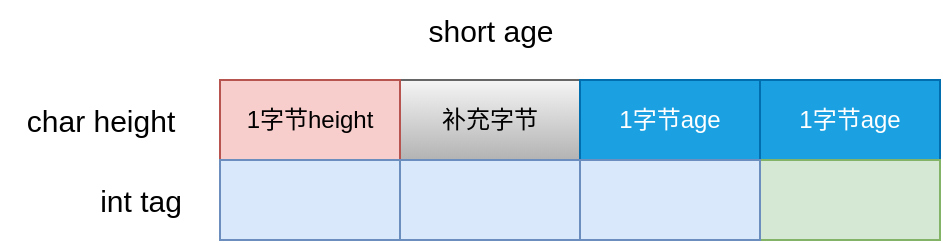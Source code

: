 <mxfile version="20.6.2" type="device"><diagram id="fQQrM9GF_hVe6xiLQuac" name="第 1 页"><mxGraphModel dx="852" dy="515" grid="1" gridSize="10" guides="1" tooltips="1" connect="1" arrows="1" fold="1" page="1" pageScale="1" pageWidth="1390" pageHeight="980" math="0" shadow="0"><root><mxCell id="0"/><mxCell id="1" parent="0"/><mxCell id="iv6mkdibPY6V859ScX2v-1" value="&lt;span style=&quot;color: rgb(0, 0, 0);&quot;&gt;补充字节&lt;/span&gt;" style="rounded=0;whiteSpace=wrap;html=1;fillColor=#f5f5f5;strokeColor=#666666;gradientColor=#b3b3b3;" vertex="1" parent="1"><mxGeometry x="290" y="170" width="90" height="40" as="geometry"/></mxCell><mxCell id="iv6mkdibPY6V859ScX2v-2" value="1字节height" style="rounded=0;whiteSpace=wrap;html=1;fillColor=#f8cecc;strokeColor=#b85450;" vertex="1" parent="1"><mxGeometry x="200" y="170" width="90" height="40" as="geometry"/></mxCell><mxCell id="iv6mkdibPY6V859ScX2v-3" value="&lt;span style=&quot;color: rgb(255, 255, 255);&quot;&gt;1字节age&lt;/span&gt;" style="rounded=0;whiteSpace=wrap;html=1;fillColor=#1ba1e2;strokeColor=#006EAF;fontColor=#ffffff;" vertex="1" parent="1"><mxGeometry x="470" y="170" width="90" height="40" as="geometry"/></mxCell><mxCell id="iv6mkdibPY6V859ScX2v-4" value="1字节age" style="rounded=0;whiteSpace=wrap;html=1;fillColor=#1ba1e2;strokeColor=#006EAF;fontColor=#ffffff;" vertex="1" parent="1"><mxGeometry x="380" y="170" width="90" height="40" as="geometry"/></mxCell><mxCell id="iv6mkdibPY6V859ScX2v-5" value="" style="rounded=0;whiteSpace=wrap;html=1;fillColor=#dae8fc;strokeColor=#6c8ebf;" vertex="1" parent="1"><mxGeometry x="290" y="210" width="90" height="40" as="geometry"/></mxCell><mxCell id="iv6mkdibPY6V859ScX2v-6" value="" style="rounded=0;whiteSpace=wrap;html=1;fillColor=#dae8fc;strokeColor=#6c8ebf;" vertex="1" parent="1"><mxGeometry x="200" y="210" width="90" height="40" as="geometry"/></mxCell><mxCell id="iv6mkdibPY6V859ScX2v-7" value="" style="rounded=0;whiteSpace=wrap;html=1;fillColor=#d5e8d4;strokeColor=#82b366;" vertex="1" parent="1"><mxGeometry x="470" y="210" width="90" height="40" as="geometry"/></mxCell><mxCell id="iv6mkdibPY6V859ScX2v-8" value="" style="rounded=0;whiteSpace=wrap;html=1;fillColor=#dae8fc;strokeColor=#6c8ebf;" vertex="1" parent="1"><mxGeometry x="380" y="210" width="90" height="40" as="geometry"/></mxCell><mxCell id="iv6mkdibPY6V859ScX2v-13" value="char height" style="text;html=1;align=center;verticalAlign=middle;resizable=0;points=[];autosize=1;strokeColor=none;fillColor=none;fontSize=15;" vertex="1" parent="1"><mxGeometry x="90" y="175" width="100" height="30" as="geometry"/></mxCell><mxCell id="iv6mkdibPY6V859ScX2v-14" value="short age" style="text;html=1;align=center;verticalAlign=middle;resizable=0;points=[];autosize=1;strokeColor=none;fillColor=none;fontSize=15;" vertex="1" parent="1"><mxGeometry x="290" y="130" width="90" height="30" as="geometry"/></mxCell><mxCell id="iv6mkdibPY6V859ScX2v-15" value="int tag" style="text;html=1;align=center;verticalAlign=middle;resizable=0;points=[];autosize=1;strokeColor=none;fillColor=none;fontSize=15;" vertex="1" parent="1"><mxGeometry x="130" y="215" width="60" height="30" as="geometry"/></mxCell></root></mxGraphModel></diagram></mxfile>